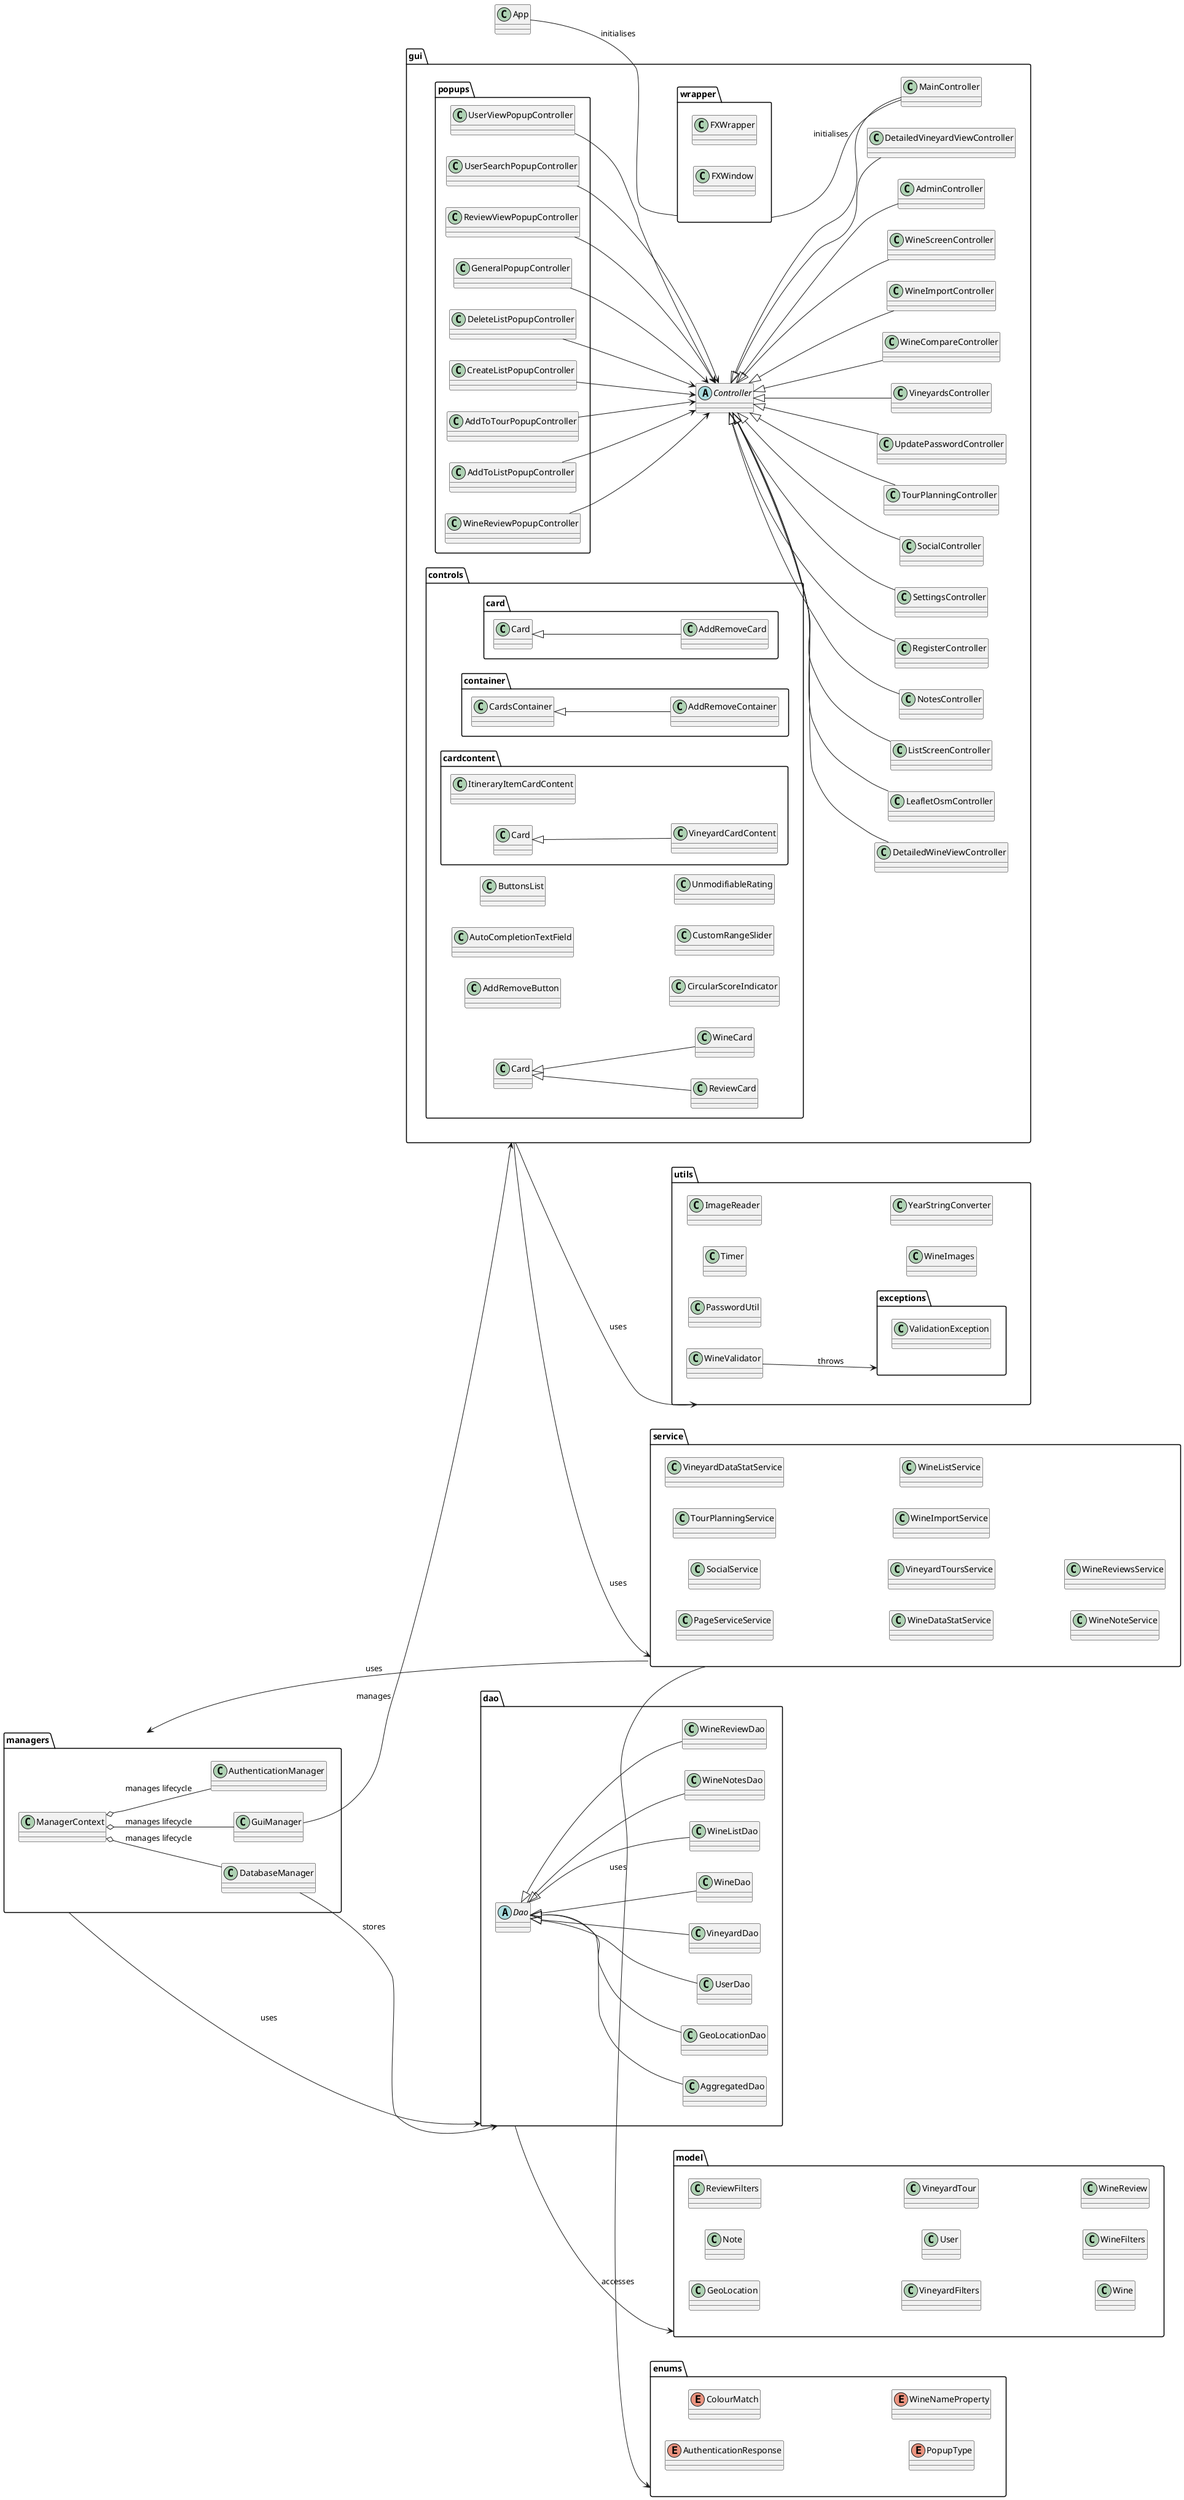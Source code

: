 @startuml
left to right direction


package gui {


    abstract class Controller
    class AdminController extends Controller
    class DetailedVineyardViewController extends Controller
    class DetailedWineViewController extends Controller
    class LeafletOsmController extends Controller
    class ListScreenController extends Controller
    class MainController extends Controller
    class NotesController extends Controller
    class RegisterController extends Controller
    class SettingsController extends Controller
    class SocialController extends Controller
    class TourPlanningController extends Controller
    class UpdatePasswordController extends Controller
    class VineyardsController extends Controller
    class WineCompareController extends Controller
    class WineImportController extends Controller
    class WineScreenController extends Controller

    package wrapper {
        class FXWrapper
        class FXWindow
    }

    package popups {
        class AddToListPopupController
        class AddToTourPopupController
        class CreateListPopupController
        class DeleteListPopupController
        class GeneralPopupController
        class ReviewViewPopupController
        class UserSearchPopupController
        class UserViewPopupController
        class WineReviewPopupController

        AddToListPopupController --> Controller
        AddToTourPopupController --> Controller
        CreateListPopupController --> Controller
        DeleteListPopupController --> Controller
        GeneralPopupController --> Controller
        ReviewViewPopupController --> Controller
        UserSearchPopupController --> Controller
        UserViewPopupController --> Controller
        WineReviewPopupController --> Controller

    }
    package controls {
        package card {
          class AddRemoveCard extends Card
          class Card
        }
        package container {
          class AddRemoveContainer extends CardsContainer
          class CardsContainer
        }
        package cardcontent {
            class ItineraryItemCardContent
            class VineyardCardContent extends Card
        }
        class AddRemoveButton
        class AutoCompletionTextField
        class ButtonsList
        class CircularScoreIndicator
        class CustomRangeSlider
        class UnmodifiableRating
        class ReviewCard extends Card
        class WineCard extends Card


    }

}

package managers {
    class ManagerContext
    class AuthenticationManager
    class DatabaseManager
    class GuiManager

    ManagerContext o-- AuthenticationManager : "manages lifecycle"
    ManagerContext o-- DatabaseManager : "manages lifecycle"
    ManagerContext o-- GuiManager : "manages lifecycle"
}

package model {
    class GeoLocation
    class Note
    class ReviewFilters
    class VineyardFilters
    class User
    class VineyardTour
    class Wine
    class WineFilters
    class WineReview
}

package service {
    class PageServiceService
    class SocialService
    class TourPlanningService
    class VineyardDataStatService
    class WineDataStatService
    class VineyardToursService
    class WineImportService
    class WineListService
    class WineNoteService
    class WineReviewsService
}

package dao {
    abstract class Dao
    class AggregatedDao extends Dao
    class GeoLocationDao extends Dao
    class UserDao extends Dao
    class VineyardDao extends Dao
    class WineDao extends Dao
    class WineListDao extends Dao
    class WineNotesDao extends Dao
    class WineReviewDao extends Dao

}

package enums {
    enum AuthenticationResponse
    enum ColourMatch
    enum PopupType
    enum WineNameProperty
}

package utils {
    package exceptions {
        class ValidationException
    }

    class WineValidator
    class PasswordUtil
    class Timer
    class ImageReader
    class WineImages
    class YearStringConverter

    WineValidator --> exceptions : "throws"
}

class App

managers --> dao : "uses"

gui --> service : "uses"

gui --> utils : "uses"

service --> managers : "uses"

dao --> model : "accesses"
DatabaseManager --> dao : "stores"

enums <-- service : "uses"

wrapper -- MainController : "initialises"

App -- wrapper : "initialises"

GuiManager --> gui : "manages"

@enduml